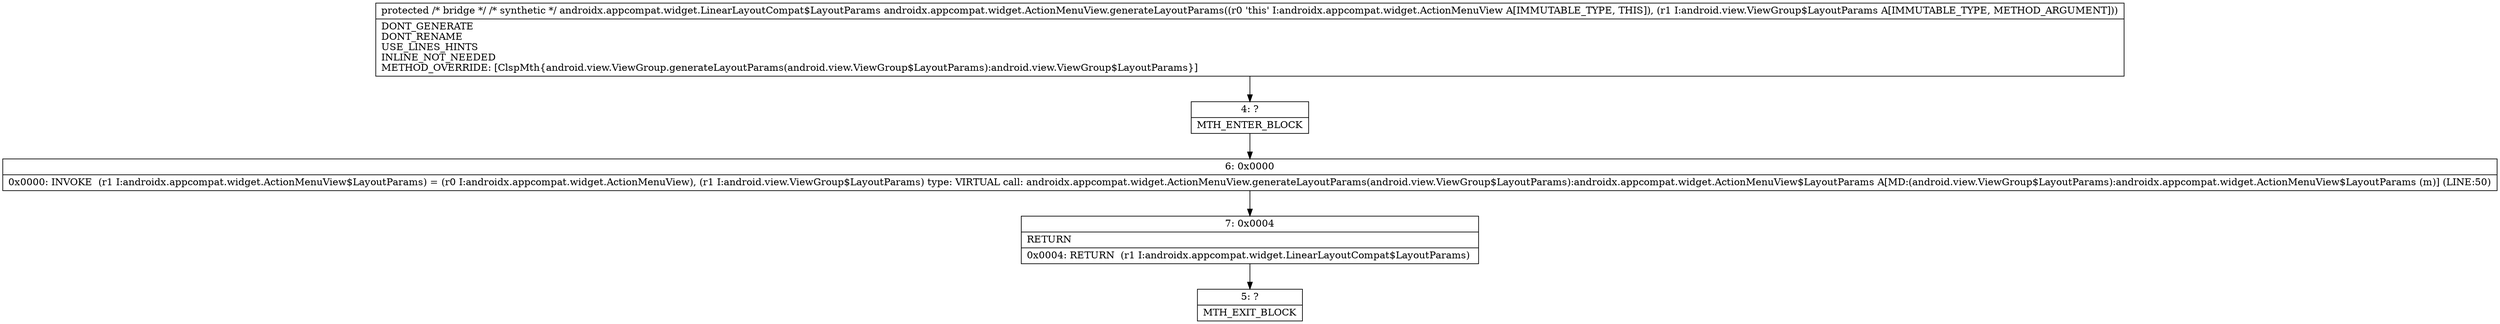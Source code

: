digraph "CFG forandroidx.appcompat.widget.ActionMenuView.generateLayoutParams(Landroid\/view\/ViewGroup$LayoutParams;)Landroidx\/appcompat\/widget\/LinearLayoutCompat$LayoutParams;" {
Node_4 [shape=record,label="{4\:\ ?|MTH_ENTER_BLOCK\l}"];
Node_6 [shape=record,label="{6\:\ 0x0000|0x0000: INVOKE  (r1 I:androidx.appcompat.widget.ActionMenuView$LayoutParams) = (r0 I:androidx.appcompat.widget.ActionMenuView), (r1 I:android.view.ViewGroup$LayoutParams) type: VIRTUAL call: androidx.appcompat.widget.ActionMenuView.generateLayoutParams(android.view.ViewGroup$LayoutParams):androidx.appcompat.widget.ActionMenuView$LayoutParams A[MD:(android.view.ViewGroup$LayoutParams):androidx.appcompat.widget.ActionMenuView$LayoutParams (m)] (LINE:50)\l}"];
Node_7 [shape=record,label="{7\:\ 0x0004|RETURN\l|0x0004: RETURN  (r1 I:androidx.appcompat.widget.LinearLayoutCompat$LayoutParams) \l}"];
Node_5 [shape=record,label="{5\:\ ?|MTH_EXIT_BLOCK\l}"];
MethodNode[shape=record,label="{protected \/* bridge *\/ \/* synthetic *\/ androidx.appcompat.widget.LinearLayoutCompat$LayoutParams androidx.appcompat.widget.ActionMenuView.generateLayoutParams((r0 'this' I:androidx.appcompat.widget.ActionMenuView A[IMMUTABLE_TYPE, THIS]), (r1 I:android.view.ViewGroup$LayoutParams A[IMMUTABLE_TYPE, METHOD_ARGUMENT]))  | DONT_GENERATE\lDONT_RENAME\lUSE_LINES_HINTS\lINLINE_NOT_NEEDED\lMETHOD_OVERRIDE: [ClspMth\{android.view.ViewGroup.generateLayoutParams(android.view.ViewGroup$LayoutParams):android.view.ViewGroup$LayoutParams\}]\l}"];
MethodNode -> Node_4;Node_4 -> Node_6;
Node_6 -> Node_7;
Node_7 -> Node_5;
}

